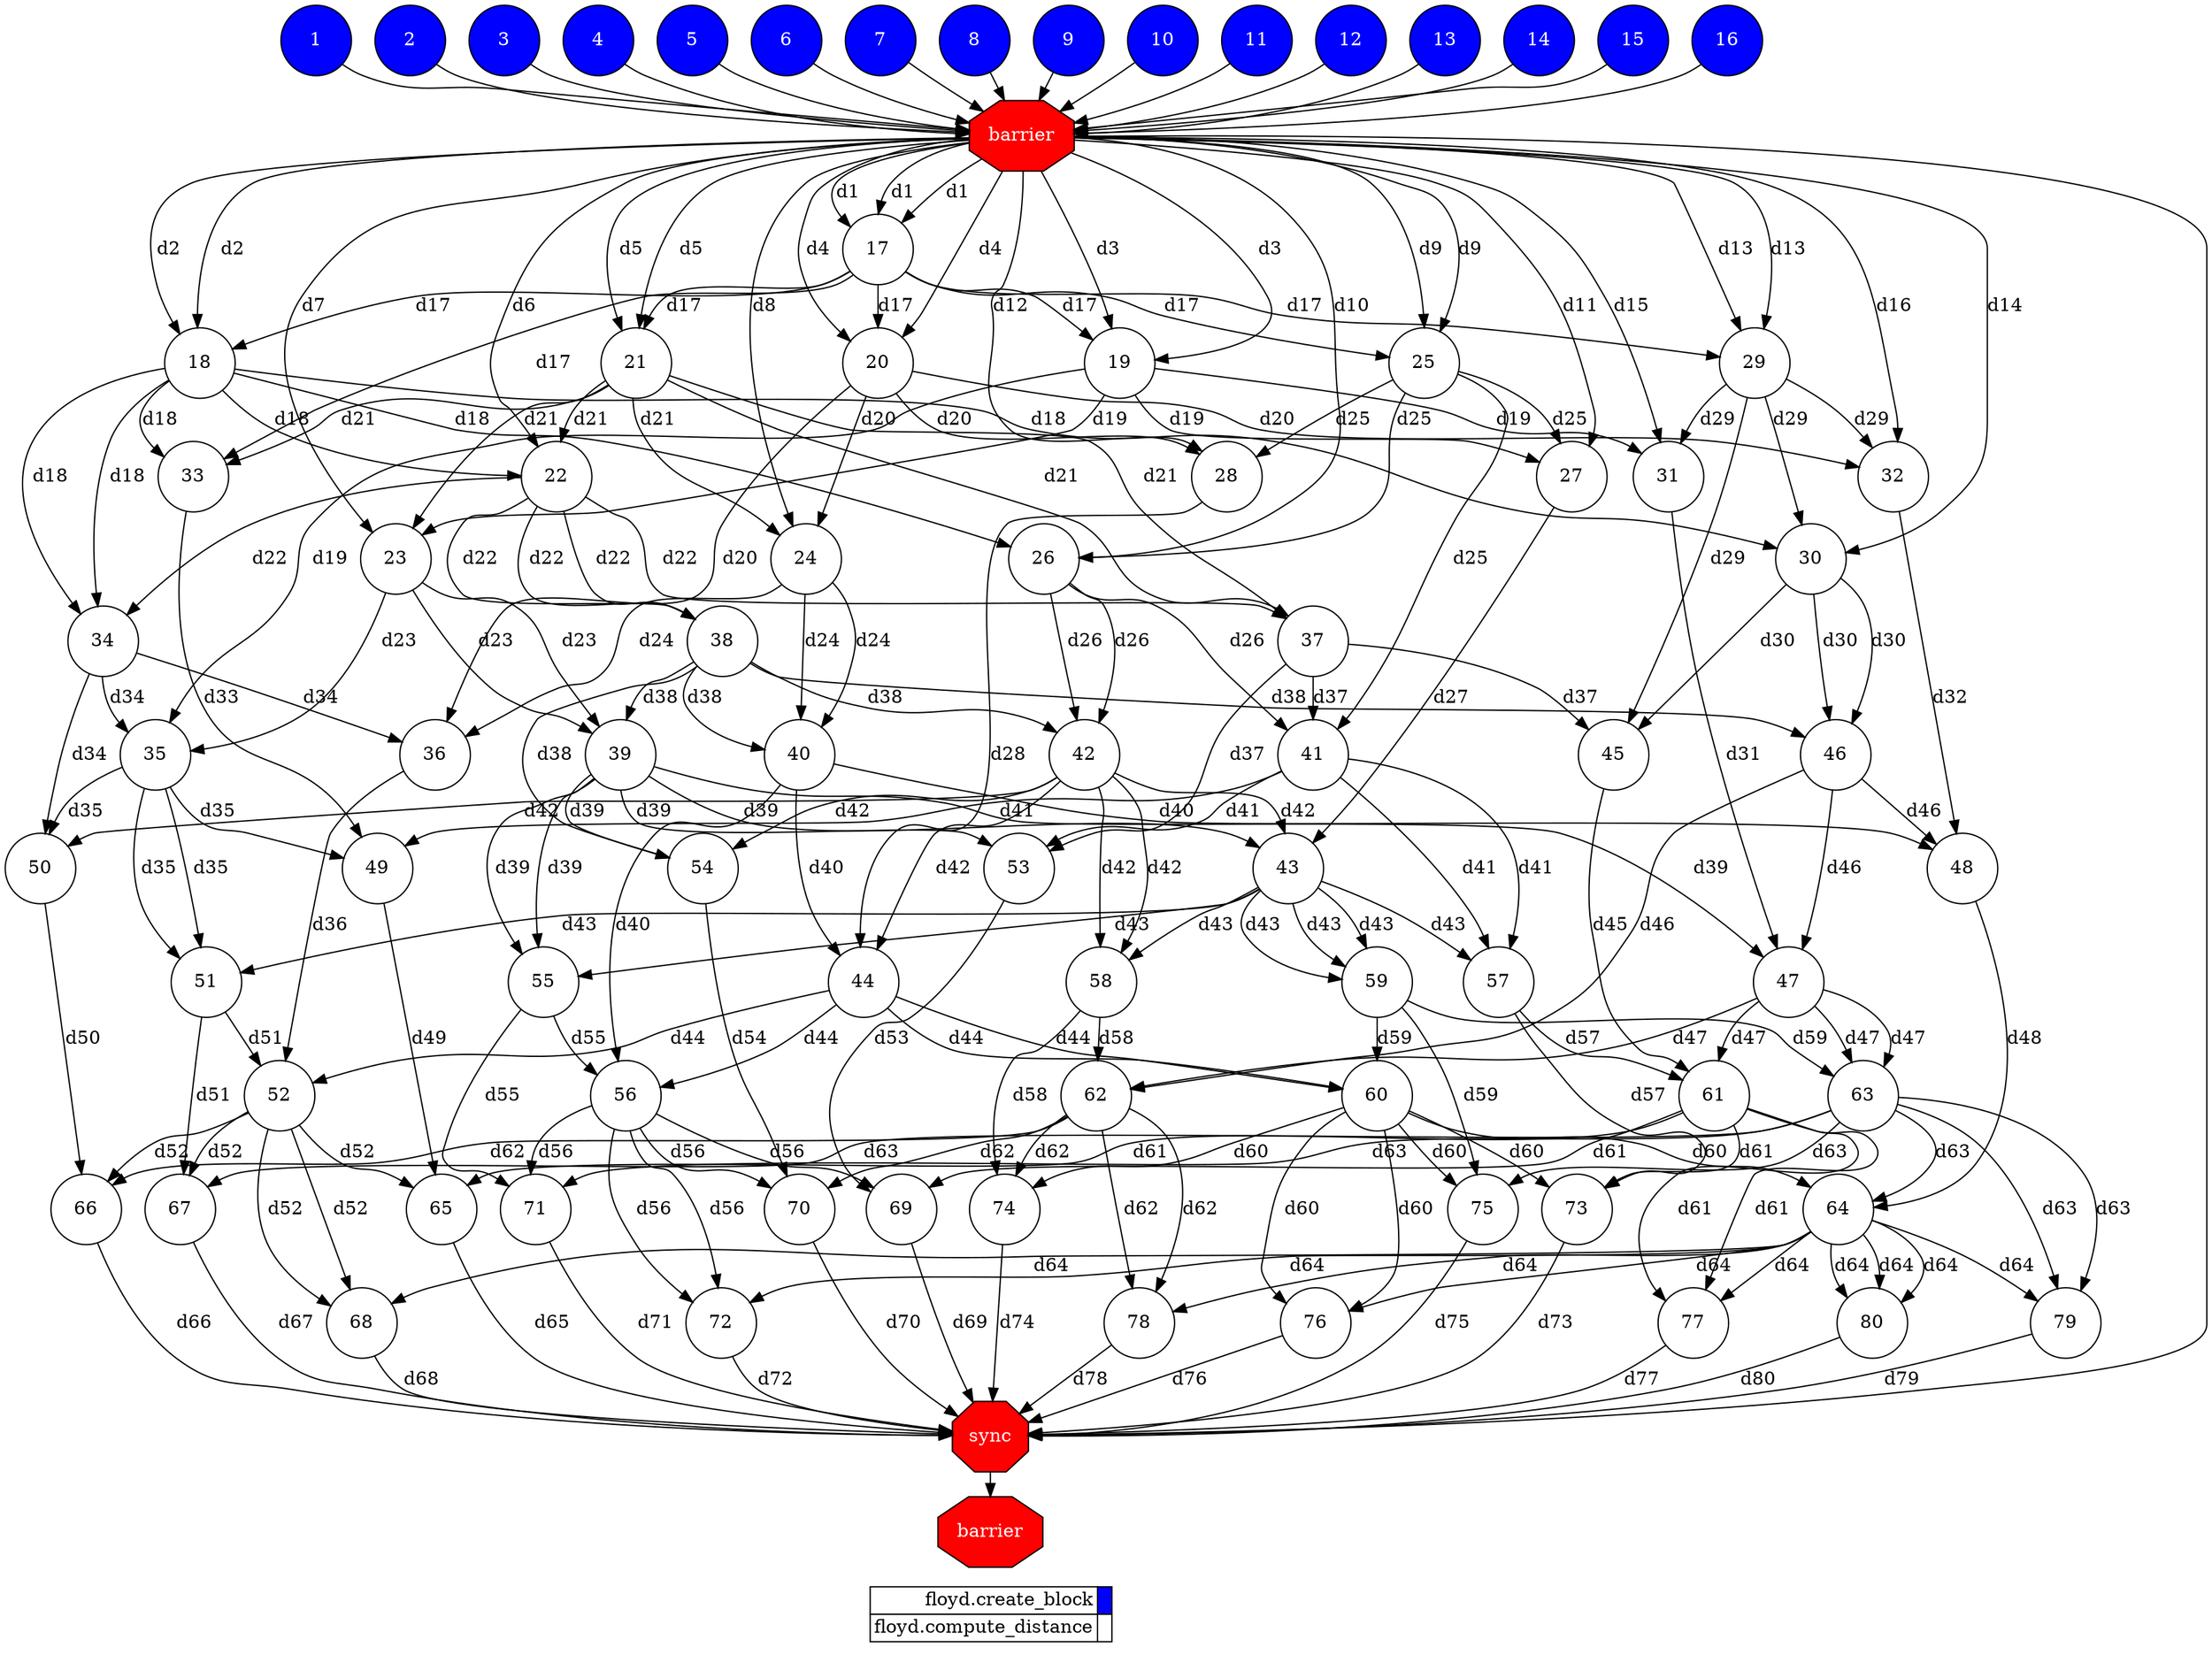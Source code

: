 digraph {
  rankdir=TB;
  labeljust="l";
  subgraph dependence_graph {
    ranksep=0.20;
    node[height=0.75];

1[shape=circle, style=filled fillcolor="#0000ff" fontcolor="#ffffff"];
2[shape=circle, style=filled fillcolor="#0000ff" fontcolor="#ffffff"];
3[shape=circle, style=filled fillcolor="#0000ff" fontcolor="#ffffff"];
4[shape=circle, style=filled fillcolor="#0000ff" fontcolor="#ffffff"];
5[shape=circle, style=filled fillcolor="#0000ff" fontcolor="#ffffff"];
6[shape=circle, style=filled fillcolor="#0000ff" fontcolor="#ffffff"];
7[shape=circle, style=filled fillcolor="#0000ff" fontcolor="#ffffff"];
8[shape=circle, style=filled fillcolor="#0000ff" fontcolor="#ffffff"];
9[shape=circle, style=filled fillcolor="#0000ff" fontcolor="#ffffff"];
10[shape=circle, style=filled fillcolor="#0000ff" fontcolor="#ffffff"];
11[shape=circle, style=filled fillcolor="#0000ff" fontcolor="#ffffff"];
12[shape=circle, style=filled fillcolor="#0000ff" fontcolor="#ffffff"];
13[shape=circle, style=filled fillcolor="#0000ff" fontcolor="#ffffff"];
14[shape=circle, style=filled fillcolor="#0000ff" fontcolor="#ffffff"];
15[shape=circle, style=filled fillcolor="#0000ff" fontcolor="#ffffff"];
16[shape=circle, style=filled fillcolor="#0000ff" fontcolor="#ffffff"];
Synchro1[label="barrier", shape=octagon, style=filled fillcolor="#ff0000" fontcolor="#FFFFFF"];
13 -> Synchro1;
10 -> Synchro1;
9 -> Synchro1;
4 -> Synchro1;
2 -> Synchro1;
16 -> Synchro1;
1 -> Synchro1;
7 -> Synchro1;
3 -> Synchro1;
11 -> Synchro1;
6 -> Synchro1;
8 -> Synchro1;
15 -> Synchro1;
5 -> Synchro1;
12 -> Synchro1;
14 -> Synchro1;
17[shape=circle, style=filled fillcolor="#ffffff" fontcolor="#000000"];
Synchro1 -> 17[ label="d1" ];
Synchro1 -> 17[ label="d1" ];
Synchro1 -> 17[ label="d1" ];
18[shape=circle, style=filled fillcolor="#ffffff" fontcolor="#000000"];
Synchro1 -> 18[ label="d2" ];
17 -> 18[ label="d17" ];
Synchro1 -> 18[ label="d2" ];
19[shape=circle, style=filled fillcolor="#ffffff" fontcolor="#000000"];
Synchro1 -> 19[ label="d3" ];
17 -> 19[ label="d17" ];
Synchro1 -> 19[ label="d3" ];
20[shape=circle, style=filled fillcolor="#ffffff" fontcolor="#000000"];
Synchro1 -> 20[ label="d4" ];
17 -> 20[ label="d17" ];
Synchro1 -> 20[ label="d4" ];
21[shape=circle, style=filled fillcolor="#ffffff" fontcolor="#000000"];
Synchro1 -> 21[ label="d5" ];
Synchro1 -> 21[ label="d5" ];
17 -> 21[ label="d17" ];
22[shape=circle, style=filled fillcolor="#ffffff" fontcolor="#000000"];
Synchro1 -> 22[ label="d6" ];
21 -> 22[ label="d21" ];
18 -> 22[ label="d18" ];
23[shape=circle, style=filled fillcolor="#ffffff" fontcolor="#000000"];
Synchro1 -> 23[ label="d7" ];
21 -> 23[ label="d21" ];
19 -> 23[ label="d19" ];
24[shape=circle, style=filled fillcolor="#ffffff" fontcolor="#000000"];
Synchro1 -> 24[ label="d8" ];
21 -> 24[ label="d21" ];
20 -> 24[ label="d20" ];
25[shape=circle, style=filled fillcolor="#ffffff" fontcolor="#000000"];
Synchro1 -> 25[ label="d9" ];
Synchro1 -> 25[ label="d9" ];
17 -> 25[ label="d17" ];
26[shape=circle, style=filled fillcolor="#ffffff" fontcolor="#000000"];
Synchro1 -> 26[ label="d10" ];
25 -> 26[ label="d25" ];
18 -> 26[ label="d18" ];
27[shape=circle, style=filled fillcolor="#ffffff" fontcolor="#000000"];
Synchro1 -> 27[ label="d11" ];
25 -> 27[ label="d25" ];
19 -> 27[ label="d19" ];
28[shape=circle, style=filled fillcolor="#ffffff" fontcolor="#000000"];
Synchro1 -> 28[ label="d12" ];
25 -> 28[ label="d25" ];
20 -> 28[ label="d20" ];
29[shape=circle, style=filled fillcolor="#ffffff" fontcolor="#000000"];
Synchro1 -> 29[ label="d13" ];
Synchro1 -> 29[ label="d13" ];
17 -> 29[ label="d17" ];
30[shape=circle, style=filled fillcolor="#ffffff" fontcolor="#000000"];
Synchro1 -> 30[ label="d14" ];
29 -> 30[ label="d29" ];
18 -> 30[ label="d18" ];
31[shape=circle, style=filled fillcolor="#ffffff" fontcolor="#000000"];
Synchro1 -> 31[ label="d15" ];
29 -> 31[ label="d29" ];
19 -> 31[ label="d19" ];
32[shape=circle, style=filled fillcolor="#ffffff" fontcolor="#000000"];
Synchro1 -> 32[ label="d16" ];
29 -> 32[ label="d29" ];
20 -> 32[ label="d20" ];
33[shape=circle, style=filled fillcolor="#ffffff" fontcolor="#000000"];
17 -> 33[ label="d17" ];
18 -> 33[ label="d18" ];
21 -> 33[ label="d21" ];
34[shape=circle, style=filled fillcolor="#ffffff" fontcolor="#000000"];
18 -> 34[ label="d18" ];
18 -> 34[ label="d18" ];
22 -> 34[ label="d22" ];
35[shape=circle, style=filled fillcolor="#ffffff" fontcolor="#000000"];
19 -> 35[ label="d19" ];
34 -> 35[ label="d34" ];
23 -> 35[ label="d23" ];
36[shape=circle, style=filled fillcolor="#ffffff" fontcolor="#000000"];
20 -> 36[ label="d20" ];
34 -> 36[ label="d34" ];
24 -> 36[ label="d24" ];
37[shape=circle, style=filled fillcolor="#ffffff" fontcolor="#000000"];
21 -> 37[ label="d21" ];
22 -> 37[ label="d22" ];
21 -> 37[ label="d21" ];
38[shape=circle, style=filled fillcolor="#ffffff" fontcolor="#000000"];
22 -> 38[ label="d22" ];
22 -> 38[ label="d22" ];
22 -> 38[ label="d22" ];
39[shape=circle, style=filled fillcolor="#ffffff" fontcolor="#000000"];
23 -> 39[ label="d23" ];
38 -> 39[ label="d38" ];
23 -> 39[ label="d23" ];
40[shape=circle, style=filled fillcolor="#ffffff" fontcolor="#000000"];
24 -> 40[ label="d24" ];
38 -> 40[ label="d38" ];
24 -> 40[ label="d24" ];
41[shape=circle, style=filled fillcolor="#ffffff" fontcolor="#000000"];
25 -> 41[ label="d25" ];
26 -> 41[ label="d26" ];
37 -> 41[ label="d37" ];
42[shape=circle, style=filled fillcolor="#ffffff" fontcolor="#000000"];
26 -> 42[ label="d26" ];
26 -> 42[ label="d26" ];
38 -> 42[ label="d38" ];
43[shape=circle, style=filled fillcolor="#ffffff" fontcolor="#000000"];
27 -> 43[ label="d27" ];
42 -> 43[ label="d42" ];
39 -> 43[ label="d39" ];
44[shape=circle, style=filled fillcolor="#ffffff" fontcolor="#000000"];
28 -> 44[ label="d28" ];
42 -> 44[ label="d42" ];
40 -> 44[ label="d40" ];
45[shape=circle, style=filled fillcolor="#ffffff" fontcolor="#000000"];
29 -> 45[ label="d29" ];
30 -> 45[ label="d30" ];
37 -> 45[ label="d37" ];
46[shape=circle, style=filled fillcolor="#ffffff" fontcolor="#000000"];
30 -> 46[ label="d30" ];
30 -> 46[ label="d30" ];
38 -> 46[ label="d38" ];
47[shape=circle, style=filled fillcolor="#ffffff" fontcolor="#000000"];
31 -> 47[ label="d31" ];
46 -> 47[ label="d46" ];
39 -> 47[ label="d39" ];
48[shape=circle, style=filled fillcolor="#ffffff" fontcolor="#000000"];
32 -> 48[ label="d32" ];
46 -> 48[ label="d46" ];
40 -> 48[ label="d40" ];
49[shape=circle, style=filled fillcolor="#ffffff" fontcolor="#000000"];
33 -> 49[ label="d33" ];
35 -> 49[ label="d35" ];
41 -> 49[ label="d41" ];
50[shape=circle, style=filled fillcolor="#ffffff" fontcolor="#000000"];
34 -> 50[ label="d34" ];
35 -> 50[ label="d35" ];
42 -> 50[ label="d42" ];
51[shape=circle, style=filled fillcolor="#ffffff" fontcolor="#000000"];
35 -> 51[ label="d35" ];
35 -> 51[ label="d35" ];
43 -> 51[ label="d43" ];
52[shape=circle, style=filled fillcolor="#ffffff" fontcolor="#000000"];
36 -> 52[ label="d36" ];
51 -> 52[ label="d51" ];
44 -> 52[ label="d44" ];
53[shape=circle, style=filled fillcolor="#ffffff" fontcolor="#000000"];
37 -> 53[ label="d37" ];
39 -> 53[ label="d39" ];
41 -> 53[ label="d41" ];
54[shape=circle, style=filled fillcolor="#ffffff" fontcolor="#000000"];
38 -> 54[ label="d38" ];
39 -> 54[ label="d39" ];
42 -> 54[ label="d42" ];
55[shape=circle, style=filled fillcolor="#ffffff" fontcolor="#000000"];
39 -> 55[ label="d39" ];
39 -> 55[ label="d39" ];
43 -> 55[ label="d43" ];
56[shape=circle, style=filled fillcolor="#ffffff" fontcolor="#000000"];
40 -> 56[ label="d40" ];
55 -> 56[ label="d55" ];
44 -> 56[ label="d44" ];
57[shape=circle, style=filled fillcolor="#ffffff" fontcolor="#000000"];
41 -> 57[ label="d41" ];
43 -> 57[ label="d43" ];
41 -> 57[ label="d41" ];
58[shape=circle, style=filled fillcolor="#ffffff" fontcolor="#000000"];
42 -> 58[ label="d42" ];
43 -> 58[ label="d43" ];
42 -> 58[ label="d42" ];
59[shape=circle, style=filled fillcolor="#ffffff" fontcolor="#000000"];
43 -> 59[ label="d43" ];
43 -> 59[ label="d43" ];
43 -> 59[ label="d43" ];
60[shape=circle, style=filled fillcolor="#ffffff" fontcolor="#000000"];
44 -> 60[ label="d44" ];
59 -> 60[ label="d59" ];
44 -> 60[ label="d44" ];
61[shape=circle, style=filled fillcolor="#ffffff" fontcolor="#000000"];
45 -> 61[ label="d45" ];
47 -> 61[ label="d47" ];
57 -> 61[ label="d57" ];
62[shape=circle, style=filled fillcolor="#ffffff" fontcolor="#000000"];
46 -> 62[ label="d46" ];
47 -> 62[ label="d47" ];
58 -> 62[ label="d58" ];
63[shape=circle, style=filled fillcolor="#ffffff" fontcolor="#000000"];
47 -> 63[ label="d47" ];
47 -> 63[ label="d47" ];
59 -> 63[ label="d59" ];
64[shape=circle, style=filled fillcolor="#ffffff" fontcolor="#000000"];
48 -> 64[ label="d48" ];
63 -> 64[ label="d63" ];
60 -> 64[ label="d60" ];
65[shape=circle, style=filled fillcolor="#ffffff" fontcolor="#000000"];
49 -> 65[ label="d49" ];
52 -> 65[ label="d52" ];
61 -> 65[ label="d61" ];
66[shape=circle, style=filled fillcolor="#ffffff" fontcolor="#000000"];
50 -> 66[ label="d50" ];
52 -> 66[ label="d52" ];
62 -> 66[ label="d62" ];
67[shape=circle, style=filled fillcolor="#ffffff" fontcolor="#000000"];
51 -> 67[ label="d51" ];
52 -> 67[ label="d52" ];
63 -> 67[ label="d63" ];
68[shape=circle, style=filled fillcolor="#ffffff" fontcolor="#000000"];
52 -> 68[ label="d52" ];
52 -> 68[ label="d52" ];
64 -> 68[ label="d64" ];
69[shape=circle, style=filled fillcolor="#ffffff" fontcolor="#000000"];
53 -> 69[ label="d53" ];
56 -> 69[ label="d56" ];
61 -> 69[ label="d61" ];
70[shape=circle, style=filled fillcolor="#ffffff" fontcolor="#000000"];
54 -> 70[ label="d54" ];
56 -> 70[ label="d56" ];
62 -> 70[ label="d62" ];
71[shape=circle, style=filled fillcolor="#ffffff" fontcolor="#000000"];
55 -> 71[ label="d55" ];
56 -> 71[ label="d56" ];
63 -> 71[ label="d63" ];
72[shape=circle, style=filled fillcolor="#ffffff" fontcolor="#000000"];
56 -> 72[ label="d56" ];
56 -> 72[ label="d56" ];
64 -> 72[ label="d64" ];
73[shape=circle, style=filled fillcolor="#ffffff" fontcolor="#000000"];
57 -> 73[ label="d57" ];
60 -> 73[ label="d60" ];
61 -> 73[ label="d61" ];
74[shape=circle, style=filled fillcolor="#ffffff" fontcolor="#000000"];
58 -> 74[ label="d58" ];
60 -> 74[ label="d60" ];
62 -> 74[ label="d62" ];
75[shape=circle, style=filled fillcolor="#ffffff" fontcolor="#000000"];
59 -> 75[ label="d59" ];
60 -> 75[ label="d60" ];
63 -> 75[ label="d63" ];
76[shape=circle, style=filled fillcolor="#ffffff" fontcolor="#000000"];
60 -> 76[ label="d60" ];
60 -> 76[ label="d60" ];
64 -> 76[ label="d64" ];
77[shape=circle, style=filled fillcolor="#ffffff" fontcolor="#000000"];
61 -> 77[ label="d61" ];
64 -> 77[ label="d64" ];
61 -> 77[ label="d61" ];
78[shape=circle, style=filled fillcolor="#ffffff" fontcolor="#000000"];
62 -> 78[ label="d62" ];
64 -> 78[ label="d64" ];
62 -> 78[ label="d62" ];
79[shape=circle, style=filled fillcolor="#ffffff" fontcolor="#000000"];
63 -> 79[ label="d63" ];
64 -> 79[ label="d64" ];
63 -> 79[ label="d63" ];
80[shape=circle, style=filled fillcolor="#ffffff" fontcolor="#000000"];
64 -> 80[ label="d64" ];
64 -> 80[ label="d64" ];
64 -> 80[ label="d64" ];
Synchro2[label="sync", shape=octagon, style=filled fillcolor="#ff0000" fontcolor="#FFFFFF"];
Synchro1 -> Synchro2;
65 -> Synchro2[ label="d65" ];
66 -> Synchro2[ label="d66" ];
67 -> Synchro2[ label="d67" ];
68 -> Synchro2[ label="d68" ];
69 -> Synchro2[ label="d69" ];
70 -> Synchro2[ label="d70" ];
71 -> Synchro2[ label="d71" ];
72 -> Synchro2[ label="d72" ];
73 -> Synchro2[ label="d73" ];
74 -> Synchro2[ label="d74" ];
75 -> Synchro2[ label="d75" ];
76 -> Synchro2[ label="d76" ];
77 -> Synchro2[ label="d77" ];
78 -> Synchro2[ label="d78" ];
79 -> Synchro2[ label="d79" ];
80 -> Synchro2[ label="d80" ];
Synchro3[label="barrier", shape=octagon, style=filled fillcolor="#ff0000" fontcolor="#FFFFFF"];
Synchro2 -> Synchro3;  }
  subgraph legend {
    rank=sink;
    node [shape=plaintext, height=0.75];
    ranksep=0.20;
    label = "Legend";
    key [label=<
      <table border="0" cellpadding="2" cellspacing="0" cellborder="1">
<tr>
<td align="right">floyd.create_block</td>
<td bgcolor="#0000ff">&nbsp;</td>
</tr>
<tr>
<td align="right">floyd.compute_distance</td>
<td bgcolor="#ffffff">&nbsp;</td>
</tr>
      </table>
    >]
  }
}
